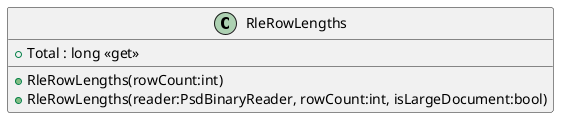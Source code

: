 @startuml
class RleRowLengths {
    + Total : long <<get>>
    + RleRowLengths(rowCount:int)
    + RleRowLengths(reader:PsdBinaryReader, rowCount:int, isLargeDocument:bool)
}
@enduml
